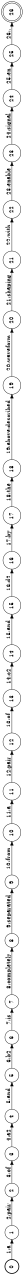 digraph FST {
rankdir = LR;
size = "8.5,11";
label = "";
center = 1;
orientation = Landscape;
ranksep = "0.4";
nodesep = "0.25";
0 [label = "0", shape = circle, style = bold, fontsize = 14]
	0 -> 1 [label = "1:a", fontsize = 14];
1 [label = "1", shape = circle, style = solid, fontsize = 14]
	1 -> 2 [label = "2:pair", fontsize = 14];
2 [label = "2", shape = circle, style = solid, fontsize = 14]
	2 -> 3 [label = "3:of", fontsize = 14];
3 [label = "3", shape = circle, style = solid, fontsize = 14]
	3 -> 4 [label = "4:a2", fontsize = 14];
4 [label = "4", shape = circle, style = solid, fontsize = 14]
	4 -> 5 [label = "5:and", fontsize = 14];
5 [label = "5", shape = circle, style = solid, fontsize = 14]
	5 -> 6 [label = "6:b2", fontsize = 14];
6 [label = "6", shape = circle, style = solid, fontsize = 14]
	6 -> 7 [label = "7:is", fontsize = 14];
7 [label = "7", shape = circle, style = solid, fontsize = 14]
	7 -> 8 [label = "8:completely", fontsize = 14];
8 [label = "8", shape = circle, style = solid, fontsize = 14]
	8 -> 9 [label = "9:separated", fontsize = 14];
9 [label = "9", shape = circle, style = solid, fontsize = 14]
	9 -> 10 [label = "10:from", fontsize = 14];
10 [label = "10", shape = circle, style = solid, fontsize = 14]
	10 -> 11 [label = "11:a", fontsize = 14];
11 [label = "11", shape = circle, style = solid, fontsize = 14]
	11 -> 12 [label = "12:pair", fontsize = 14];
12 [label = "12", shape = circle, style = solid, fontsize = 14]
	12 -> 13 [label = "13:of", fontsize = 14];
13 [label = "13", shape = circle, style = solid, fontsize = 14]
	13 -> 14 [label = "14:c2", fontsize = 14];
14 [label = "14", shape = circle, style = solid, fontsize = 14]
	14 -> 15 [label = "15:and", fontsize = 14];
15 [label = "15", shape = circle, style = solid, fontsize = 14]
	15 -> 16 [label = "16:d2", fontsize = 14];
16 [label = "16", shape = circle, style = solid, fontsize = 14]
	16 -> 17 [label = "17:by", fontsize = 14];
17 [label = "17", shape = circle, style = solid, fontsize = 14]
	17 -> 18 [label = "18:the", fontsize = 14];
18 [label = "18", shape = circle, style = solid, fontsize = 14]
	18 -> 19 [label = "19:above-described", fontsize = 14];
19 [label = "19", shape = circle, style = solid, fontsize = 14]
	19 -> 20 [label = "20:waveform", fontsize = 14];
20 [label = "20", shape = circle, style = solid, fontsize = 14]
	20 -> 21 [label = "21:shaping", fontsize = 14];
21 [label = "21", shape = circle, style = solid, fontsize = 14]
	21 -> 22 [label = "22:with", fontsize = 14];
22 [label = "22", shape = circle, style = solid, fontsize = 14]
	22 -> 23 [label = "23:enable", fontsize = 14];
23 [label = "23", shape = circle, style = solid, fontsize = 14]
	23 -> 24 [label = "24:signal", fontsize = 14];
24 [label = "24", shape = circle, style = solid, fontsize = 14]
	24 -> 25 [label = "25:en", fontsize = 14];
25 [label = "25", shape = circle, style = solid, fontsize = 14]
	25 -> 26 [label = "26:.", fontsize = 14];
26 [label = "26", shape = doublecircle, style = solid, fontsize = 14]
}
